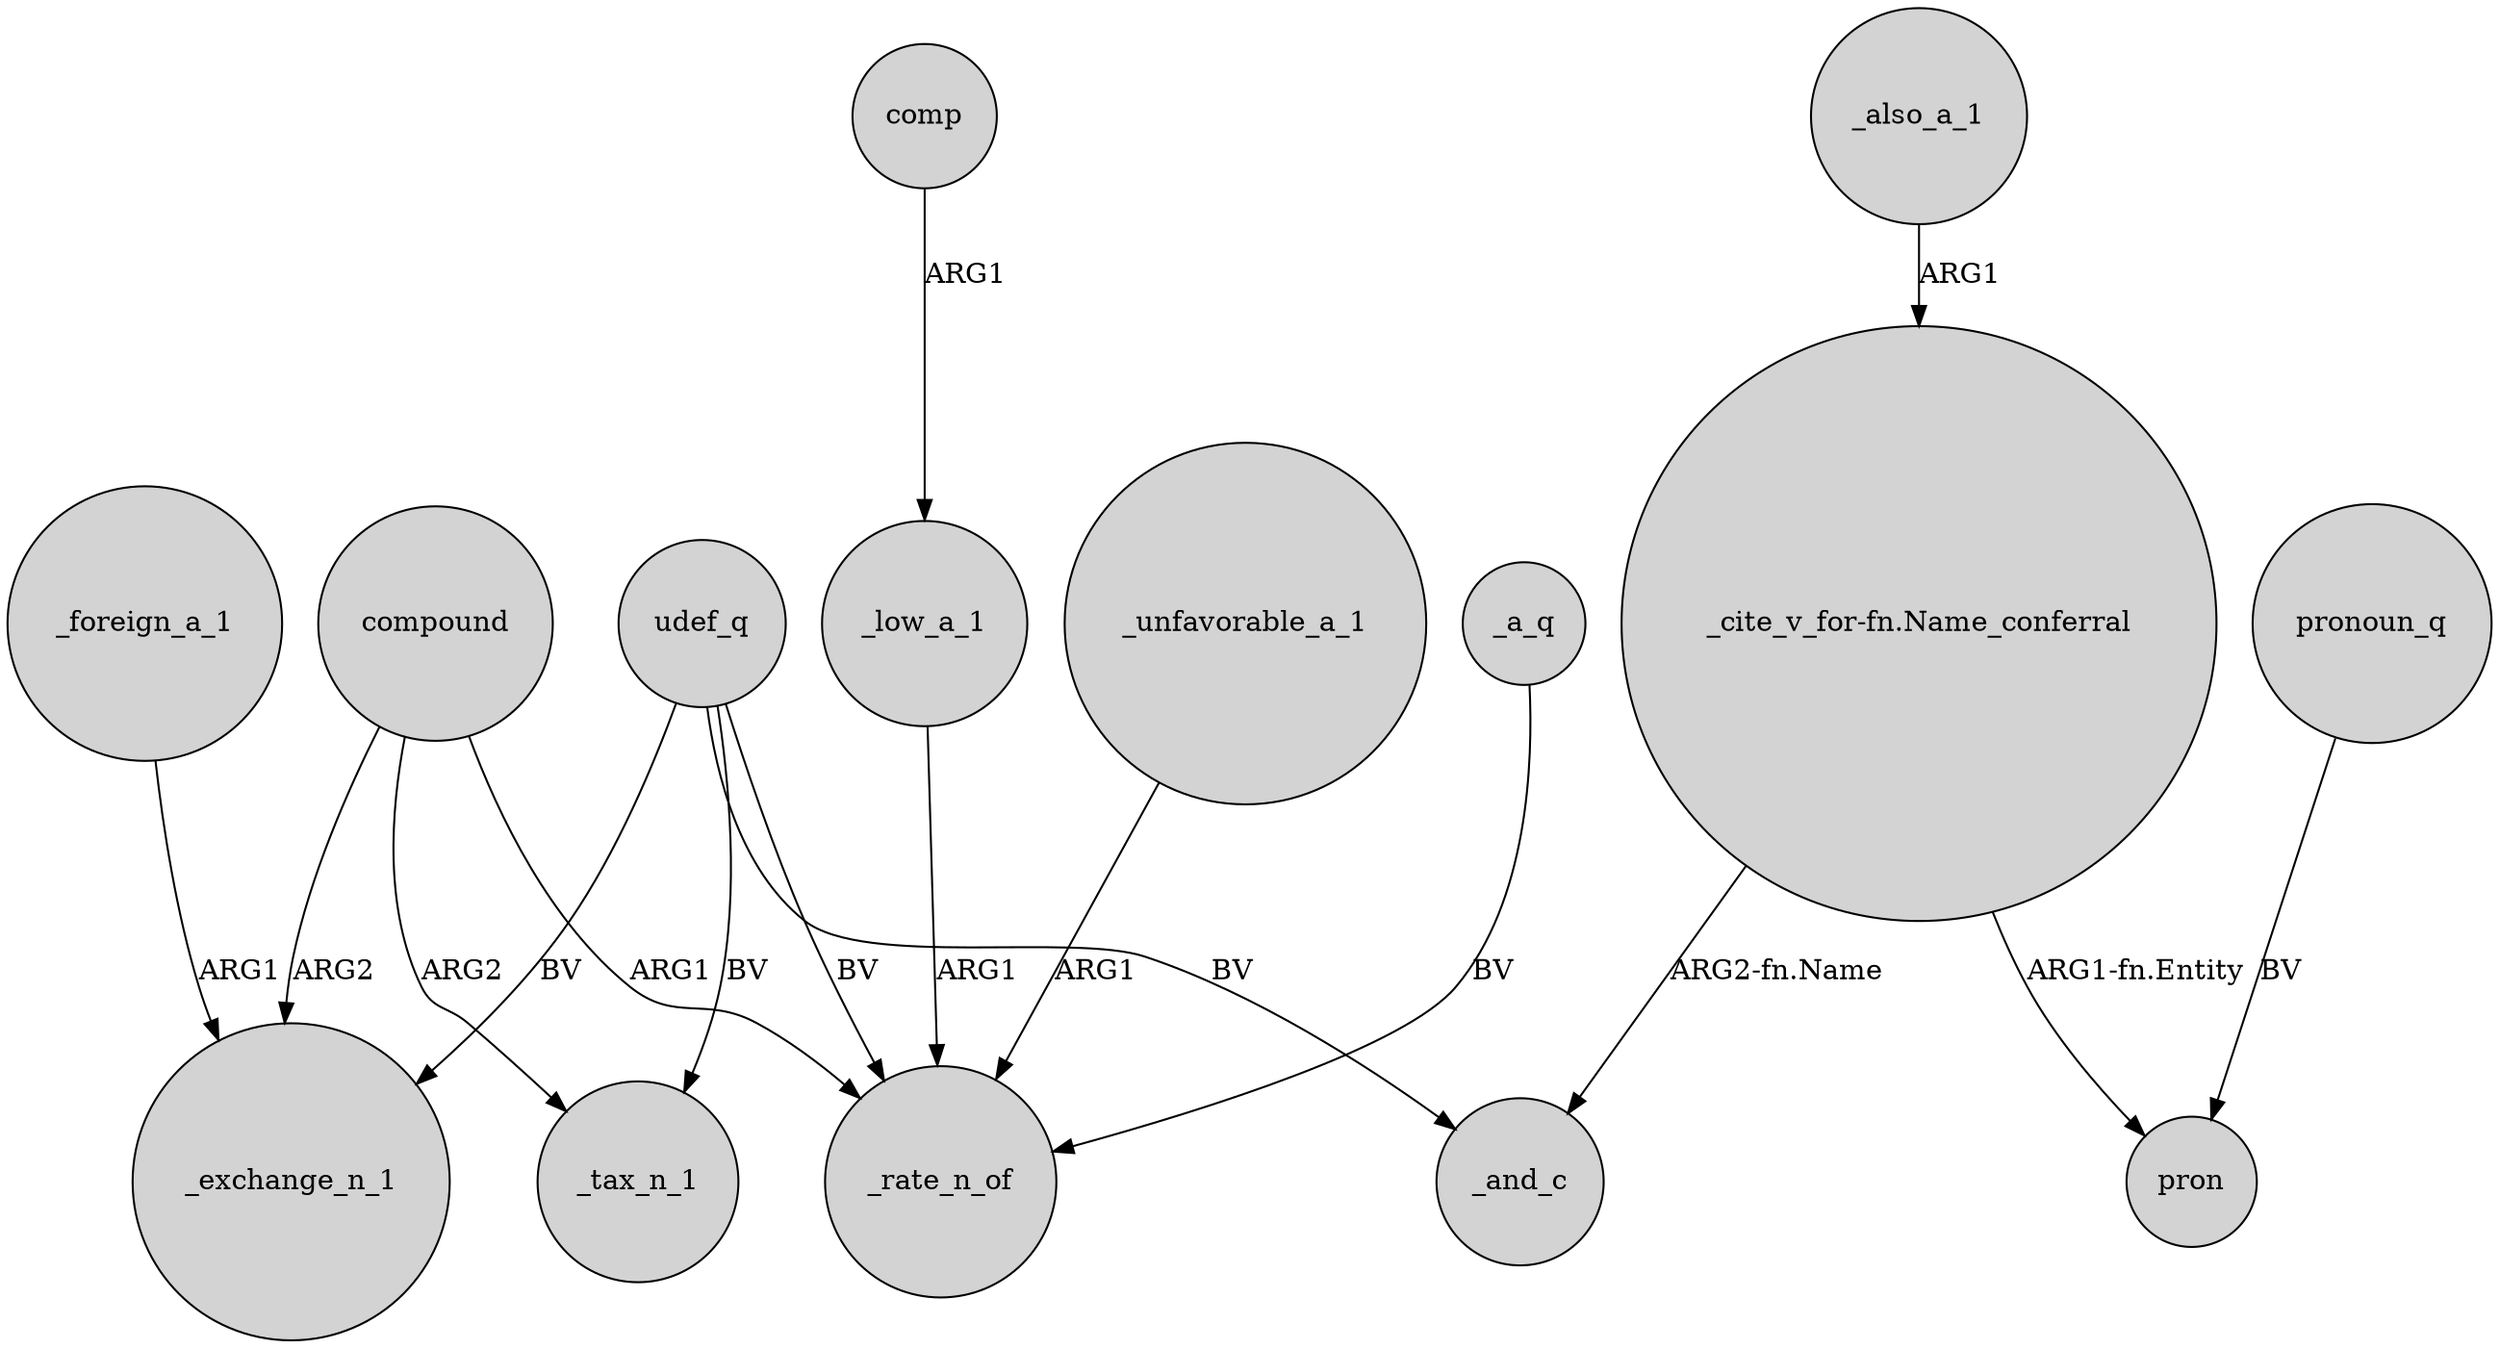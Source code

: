 digraph {
	node [shape=circle style=filled]
	_foreign_a_1 -> _exchange_n_1 [label=ARG1]
	compound -> _rate_n_of [label=ARG1]
	udef_q -> _rate_n_of [label=BV]
	_also_a_1 -> "_cite_v_for-fn.Name_conferral" [label=ARG1]
	udef_q -> _and_c [label=BV]
	compound -> _tax_n_1 [label=ARG2]
	"_cite_v_for-fn.Name_conferral" -> _and_c [label="ARG2-fn.Name"]
	comp -> _low_a_1 [label=ARG1]
	_low_a_1 -> _rate_n_of [label=ARG1]
	compound -> _exchange_n_1 [label=ARG2]
	pronoun_q -> pron [label=BV]
	_unfavorable_a_1 -> _rate_n_of [label=ARG1]
	_a_q -> _rate_n_of [label=BV]
	udef_q -> _exchange_n_1 [label=BV]
	"_cite_v_for-fn.Name_conferral" -> pron [label="ARG1-fn.Entity"]
	udef_q -> _tax_n_1 [label=BV]
}
